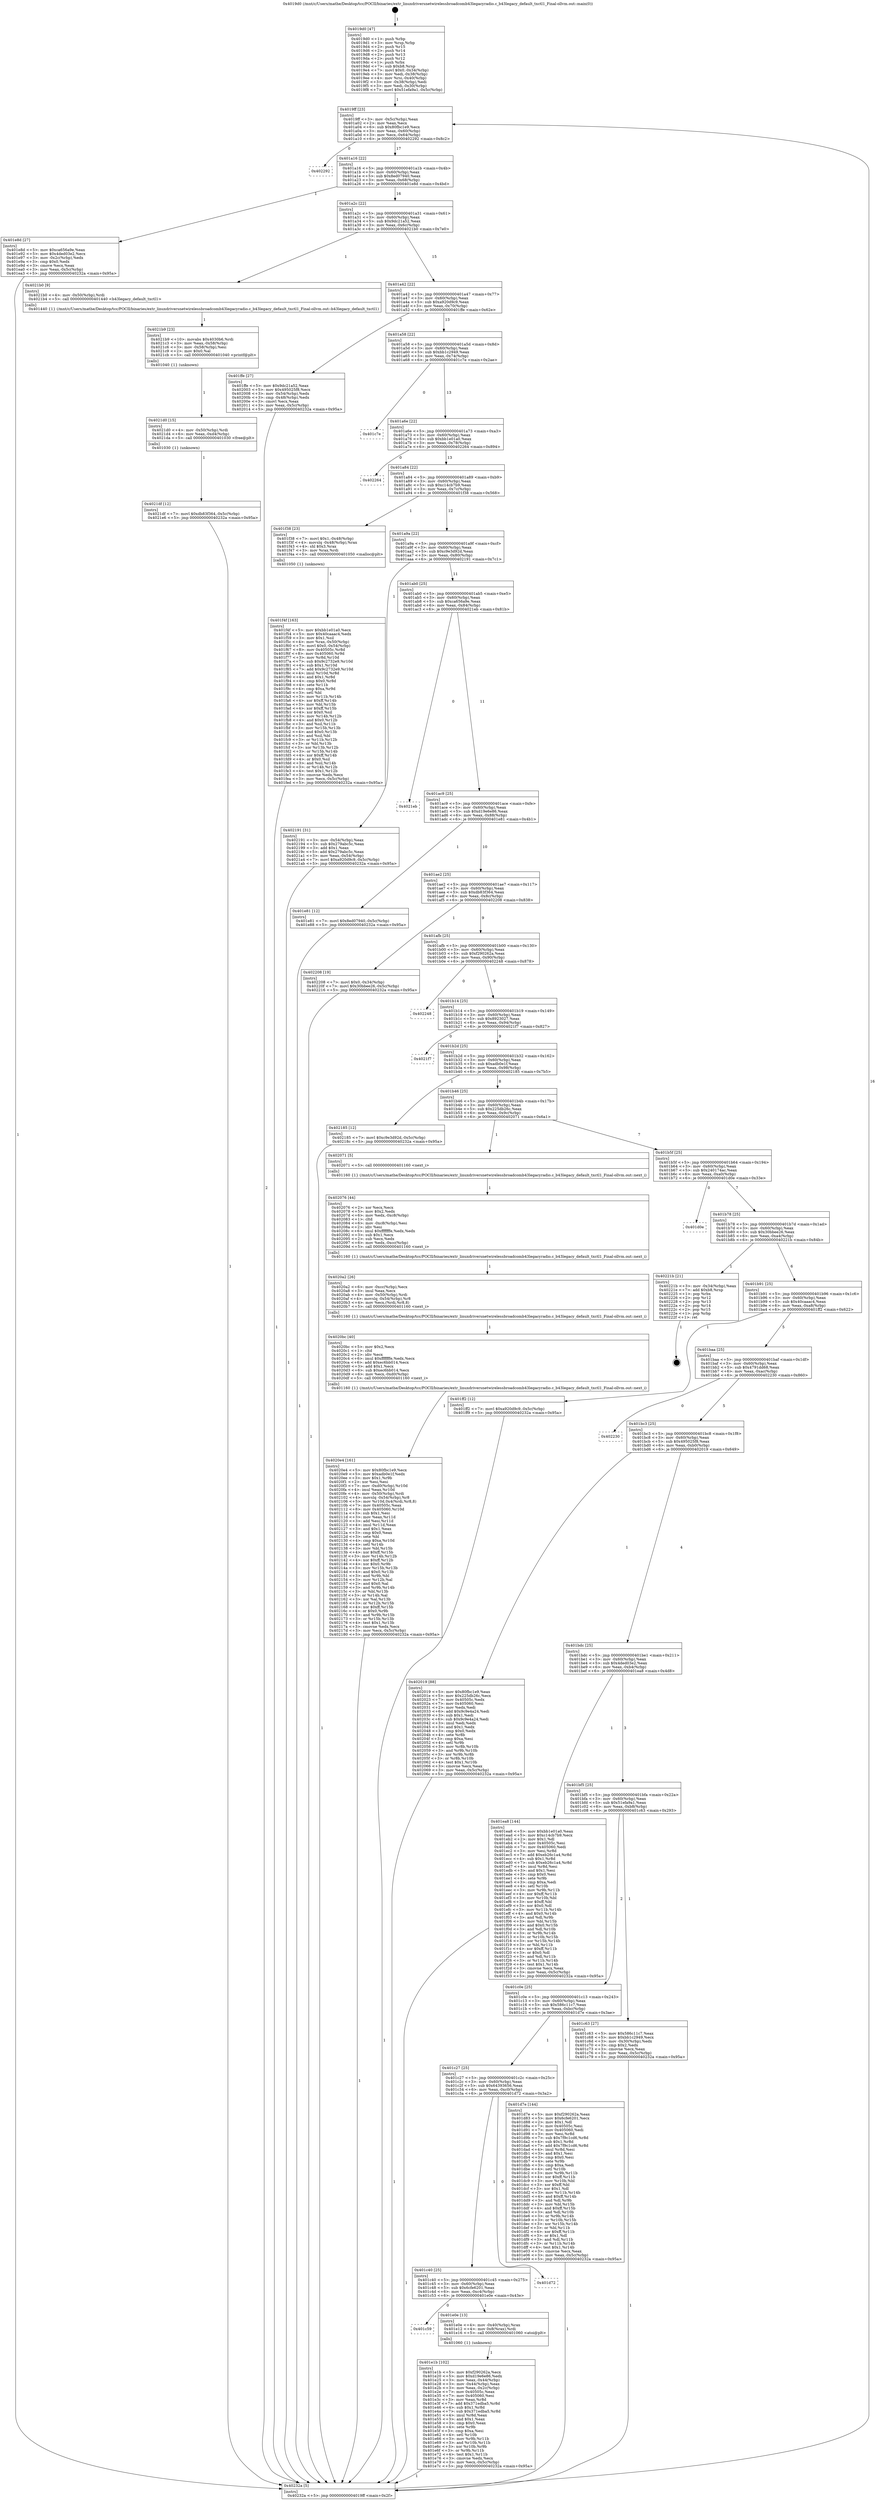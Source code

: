 digraph "0x4019d0" {
  label = "0x4019d0 (/mnt/c/Users/mathe/Desktop/tcc/POCII/binaries/extr_linuxdriversnetwirelessbroadcomb43legacyradio.c_b43legacy_default_txctl1_Final-ollvm.out::main(0))"
  labelloc = "t"
  node[shape=record]

  Entry [label="",width=0.3,height=0.3,shape=circle,fillcolor=black,style=filled]
  "0x4019ff" [label="{
     0x4019ff [23]\l
     | [instrs]\l
     &nbsp;&nbsp;0x4019ff \<+3\>: mov -0x5c(%rbp),%eax\l
     &nbsp;&nbsp;0x401a02 \<+2\>: mov %eax,%ecx\l
     &nbsp;&nbsp;0x401a04 \<+6\>: sub $0x80fbc1e9,%ecx\l
     &nbsp;&nbsp;0x401a0a \<+3\>: mov %eax,-0x60(%rbp)\l
     &nbsp;&nbsp;0x401a0d \<+3\>: mov %ecx,-0x64(%rbp)\l
     &nbsp;&nbsp;0x401a10 \<+6\>: je 0000000000402292 \<main+0x8c2\>\l
  }"]
  "0x402292" [label="{
     0x402292\l
  }", style=dashed]
  "0x401a16" [label="{
     0x401a16 [22]\l
     | [instrs]\l
     &nbsp;&nbsp;0x401a16 \<+5\>: jmp 0000000000401a1b \<main+0x4b\>\l
     &nbsp;&nbsp;0x401a1b \<+3\>: mov -0x60(%rbp),%eax\l
     &nbsp;&nbsp;0x401a1e \<+5\>: sub $0x8ed07940,%eax\l
     &nbsp;&nbsp;0x401a23 \<+3\>: mov %eax,-0x68(%rbp)\l
     &nbsp;&nbsp;0x401a26 \<+6\>: je 0000000000401e8d \<main+0x4bd\>\l
  }"]
  Exit [label="",width=0.3,height=0.3,shape=circle,fillcolor=black,style=filled,peripheries=2]
  "0x401e8d" [label="{
     0x401e8d [27]\l
     | [instrs]\l
     &nbsp;&nbsp;0x401e8d \<+5\>: mov $0xca656a9e,%eax\l
     &nbsp;&nbsp;0x401e92 \<+5\>: mov $0x4ded03e2,%ecx\l
     &nbsp;&nbsp;0x401e97 \<+3\>: mov -0x2c(%rbp),%edx\l
     &nbsp;&nbsp;0x401e9a \<+3\>: cmp $0x0,%edx\l
     &nbsp;&nbsp;0x401e9d \<+3\>: cmove %ecx,%eax\l
     &nbsp;&nbsp;0x401ea0 \<+3\>: mov %eax,-0x5c(%rbp)\l
     &nbsp;&nbsp;0x401ea3 \<+5\>: jmp 000000000040232a \<main+0x95a\>\l
  }"]
  "0x401a2c" [label="{
     0x401a2c [22]\l
     | [instrs]\l
     &nbsp;&nbsp;0x401a2c \<+5\>: jmp 0000000000401a31 \<main+0x61\>\l
     &nbsp;&nbsp;0x401a31 \<+3\>: mov -0x60(%rbp),%eax\l
     &nbsp;&nbsp;0x401a34 \<+5\>: sub $0x9dc21a52,%eax\l
     &nbsp;&nbsp;0x401a39 \<+3\>: mov %eax,-0x6c(%rbp)\l
     &nbsp;&nbsp;0x401a3c \<+6\>: je 00000000004021b0 \<main+0x7e0\>\l
  }"]
  "0x4021df" [label="{
     0x4021df [12]\l
     | [instrs]\l
     &nbsp;&nbsp;0x4021df \<+7\>: movl $0xdb83f364,-0x5c(%rbp)\l
     &nbsp;&nbsp;0x4021e6 \<+5\>: jmp 000000000040232a \<main+0x95a\>\l
  }"]
  "0x4021b0" [label="{
     0x4021b0 [9]\l
     | [instrs]\l
     &nbsp;&nbsp;0x4021b0 \<+4\>: mov -0x50(%rbp),%rdi\l
     &nbsp;&nbsp;0x4021b4 \<+5\>: call 0000000000401440 \<b43legacy_default_txctl1\>\l
     | [calls]\l
     &nbsp;&nbsp;0x401440 \{1\} (/mnt/c/Users/mathe/Desktop/tcc/POCII/binaries/extr_linuxdriversnetwirelessbroadcomb43legacyradio.c_b43legacy_default_txctl1_Final-ollvm.out::b43legacy_default_txctl1)\l
  }"]
  "0x401a42" [label="{
     0x401a42 [22]\l
     | [instrs]\l
     &nbsp;&nbsp;0x401a42 \<+5\>: jmp 0000000000401a47 \<main+0x77\>\l
     &nbsp;&nbsp;0x401a47 \<+3\>: mov -0x60(%rbp),%eax\l
     &nbsp;&nbsp;0x401a4a \<+5\>: sub $0xa920d9c9,%eax\l
     &nbsp;&nbsp;0x401a4f \<+3\>: mov %eax,-0x70(%rbp)\l
     &nbsp;&nbsp;0x401a52 \<+6\>: je 0000000000401ffe \<main+0x62e\>\l
  }"]
  "0x4021d0" [label="{
     0x4021d0 [15]\l
     | [instrs]\l
     &nbsp;&nbsp;0x4021d0 \<+4\>: mov -0x50(%rbp),%rdi\l
     &nbsp;&nbsp;0x4021d4 \<+6\>: mov %eax,-0xd4(%rbp)\l
     &nbsp;&nbsp;0x4021da \<+5\>: call 0000000000401030 \<free@plt\>\l
     | [calls]\l
     &nbsp;&nbsp;0x401030 \{1\} (unknown)\l
  }"]
  "0x401ffe" [label="{
     0x401ffe [27]\l
     | [instrs]\l
     &nbsp;&nbsp;0x401ffe \<+5\>: mov $0x9dc21a52,%eax\l
     &nbsp;&nbsp;0x402003 \<+5\>: mov $0x495025f8,%ecx\l
     &nbsp;&nbsp;0x402008 \<+3\>: mov -0x54(%rbp),%edx\l
     &nbsp;&nbsp;0x40200b \<+3\>: cmp -0x48(%rbp),%edx\l
     &nbsp;&nbsp;0x40200e \<+3\>: cmovl %ecx,%eax\l
     &nbsp;&nbsp;0x402011 \<+3\>: mov %eax,-0x5c(%rbp)\l
     &nbsp;&nbsp;0x402014 \<+5\>: jmp 000000000040232a \<main+0x95a\>\l
  }"]
  "0x401a58" [label="{
     0x401a58 [22]\l
     | [instrs]\l
     &nbsp;&nbsp;0x401a58 \<+5\>: jmp 0000000000401a5d \<main+0x8d\>\l
     &nbsp;&nbsp;0x401a5d \<+3\>: mov -0x60(%rbp),%eax\l
     &nbsp;&nbsp;0x401a60 \<+5\>: sub $0xbb1c2949,%eax\l
     &nbsp;&nbsp;0x401a65 \<+3\>: mov %eax,-0x74(%rbp)\l
     &nbsp;&nbsp;0x401a68 \<+6\>: je 0000000000401c7e \<main+0x2ae\>\l
  }"]
  "0x4021b9" [label="{
     0x4021b9 [23]\l
     | [instrs]\l
     &nbsp;&nbsp;0x4021b9 \<+10\>: movabs $0x4030b6,%rdi\l
     &nbsp;&nbsp;0x4021c3 \<+3\>: mov %eax,-0x58(%rbp)\l
     &nbsp;&nbsp;0x4021c6 \<+3\>: mov -0x58(%rbp),%esi\l
     &nbsp;&nbsp;0x4021c9 \<+2\>: mov $0x0,%al\l
     &nbsp;&nbsp;0x4021cb \<+5\>: call 0000000000401040 \<printf@plt\>\l
     | [calls]\l
     &nbsp;&nbsp;0x401040 \{1\} (unknown)\l
  }"]
  "0x401c7e" [label="{
     0x401c7e\l
  }", style=dashed]
  "0x401a6e" [label="{
     0x401a6e [22]\l
     | [instrs]\l
     &nbsp;&nbsp;0x401a6e \<+5\>: jmp 0000000000401a73 \<main+0xa3\>\l
     &nbsp;&nbsp;0x401a73 \<+3\>: mov -0x60(%rbp),%eax\l
     &nbsp;&nbsp;0x401a76 \<+5\>: sub $0xbb1e01a0,%eax\l
     &nbsp;&nbsp;0x401a7b \<+3\>: mov %eax,-0x78(%rbp)\l
     &nbsp;&nbsp;0x401a7e \<+6\>: je 0000000000402264 \<main+0x894\>\l
  }"]
  "0x4020e4" [label="{
     0x4020e4 [161]\l
     | [instrs]\l
     &nbsp;&nbsp;0x4020e4 \<+5\>: mov $0x80fbc1e9,%ecx\l
     &nbsp;&nbsp;0x4020e9 \<+5\>: mov $0xadb0e1f,%edx\l
     &nbsp;&nbsp;0x4020ee \<+3\>: mov $0x1,%r9b\l
     &nbsp;&nbsp;0x4020f1 \<+2\>: xor %esi,%esi\l
     &nbsp;&nbsp;0x4020f3 \<+7\>: mov -0xd0(%rbp),%r10d\l
     &nbsp;&nbsp;0x4020fa \<+4\>: imul %eax,%r10d\l
     &nbsp;&nbsp;0x4020fe \<+4\>: mov -0x50(%rbp),%rdi\l
     &nbsp;&nbsp;0x402102 \<+4\>: movslq -0x54(%rbp),%r8\l
     &nbsp;&nbsp;0x402106 \<+5\>: mov %r10d,0x4(%rdi,%r8,8)\l
     &nbsp;&nbsp;0x40210b \<+7\>: mov 0x40505c,%eax\l
     &nbsp;&nbsp;0x402112 \<+8\>: mov 0x405060,%r10d\l
     &nbsp;&nbsp;0x40211a \<+3\>: sub $0x1,%esi\l
     &nbsp;&nbsp;0x40211d \<+3\>: mov %eax,%r11d\l
     &nbsp;&nbsp;0x402120 \<+3\>: add %esi,%r11d\l
     &nbsp;&nbsp;0x402123 \<+4\>: imul %r11d,%eax\l
     &nbsp;&nbsp;0x402127 \<+3\>: and $0x1,%eax\l
     &nbsp;&nbsp;0x40212a \<+3\>: cmp $0x0,%eax\l
     &nbsp;&nbsp;0x40212d \<+3\>: sete %bl\l
     &nbsp;&nbsp;0x402130 \<+4\>: cmp $0xa,%r10d\l
     &nbsp;&nbsp;0x402134 \<+4\>: setl %r14b\l
     &nbsp;&nbsp;0x402138 \<+3\>: mov %bl,%r15b\l
     &nbsp;&nbsp;0x40213b \<+4\>: xor $0xff,%r15b\l
     &nbsp;&nbsp;0x40213f \<+3\>: mov %r14b,%r12b\l
     &nbsp;&nbsp;0x402142 \<+4\>: xor $0xff,%r12b\l
     &nbsp;&nbsp;0x402146 \<+4\>: xor $0x0,%r9b\l
     &nbsp;&nbsp;0x40214a \<+3\>: mov %r15b,%r13b\l
     &nbsp;&nbsp;0x40214d \<+4\>: and $0x0,%r13b\l
     &nbsp;&nbsp;0x402151 \<+3\>: and %r9b,%bl\l
     &nbsp;&nbsp;0x402154 \<+3\>: mov %r12b,%al\l
     &nbsp;&nbsp;0x402157 \<+2\>: and $0x0,%al\l
     &nbsp;&nbsp;0x402159 \<+3\>: and %r9b,%r14b\l
     &nbsp;&nbsp;0x40215c \<+3\>: or %bl,%r13b\l
     &nbsp;&nbsp;0x40215f \<+3\>: or %r14b,%al\l
     &nbsp;&nbsp;0x402162 \<+3\>: xor %al,%r13b\l
     &nbsp;&nbsp;0x402165 \<+3\>: or %r12b,%r15b\l
     &nbsp;&nbsp;0x402168 \<+4\>: xor $0xff,%r15b\l
     &nbsp;&nbsp;0x40216c \<+4\>: or $0x0,%r9b\l
     &nbsp;&nbsp;0x402170 \<+3\>: and %r9b,%r15b\l
     &nbsp;&nbsp;0x402173 \<+3\>: or %r15b,%r13b\l
     &nbsp;&nbsp;0x402176 \<+4\>: test $0x1,%r13b\l
     &nbsp;&nbsp;0x40217a \<+3\>: cmovne %edx,%ecx\l
     &nbsp;&nbsp;0x40217d \<+3\>: mov %ecx,-0x5c(%rbp)\l
     &nbsp;&nbsp;0x402180 \<+5\>: jmp 000000000040232a \<main+0x95a\>\l
  }"]
  "0x402264" [label="{
     0x402264\l
  }", style=dashed]
  "0x401a84" [label="{
     0x401a84 [22]\l
     | [instrs]\l
     &nbsp;&nbsp;0x401a84 \<+5\>: jmp 0000000000401a89 \<main+0xb9\>\l
     &nbsp;&nbsp;0x401a89 \<+3\>: mov -0x60(%rbp),%eax\l
     &nbsp;&nbsp;0x401a8c \<+5\>: sub $0xc14cb7b9,%eax\l
     &nbsp;&nbsp;0x401a91 \<+3\>: mov %eax,-0x7c(%rbp)\l
     &nbsp;&nbsp;0x401a94 \<+6\>: je 0000000000401f38 \<main+0x568\>\l
  }"]
  "0x4020bc" [label="{
     0x4020bc [40]\l
     | [instrs]\l
     &nbsp;&nbsp;0x4020bc \<+5\>: mov $0x2,%ecx\l
     &nbsp;&nbsp;0x4020c1 \<+1\>: cltd\l
     &nbsp;&nbsp;0x4020c2 \<+2\>: idiv %ecx\l
     &nbsp;&nbsp;0x4020c4 \<+6\>: imul $0xfffffffe,%edx,%ecx\l
     &nbsp;&nbsp;0x4020ca \<+6\>: add $0xec6bb014,%ecx\l
     &nbsp;&nbsp;0x4020d0 \<+3\>: add $0x1,%ecx\l
     &nbsp;&nbsp;0x4020d3 \<+6\>: sub $0xec6bb014,%ecx\l
     &nbsp;&nbsp;0x4020d9 \<+6\>: mov %ecx,-0xd0(%rbp)\l
     &nbsp;&nbsp;0x4020df \<+5\>: call 0000000000401160 \<next_i\>\l
     | [calls]\l
     &nbsp;&nbsp;0x401160 \{1\} (/mnt/c/Users/mathe/Desktop/tcc/POCII/binaries/extr_linuxdriversnetwirelessbroadcomb43legacyradio.c_b43legacy_default_txctl1_Final-ollvm.out::next_i)\l
  }"]
  "0x401f38" [label="{
     0x401f38 [23]\l
     | [instrs]\l
     &nbsp;&nbsp;0x401f38 \<+7\>: movl $0x1,-0x48(%rbp)\l
     &nbsp;&nbsp;0x401f3f \<+4\>: movslq -0x48(%rbp),%rax\l
     &nbsp;&nbsp;0x401f43 \<+4\>: shl $0x3,%rax\l
     &nbsp;&nbsp;0x401f47 \<+3\>: mov %rax,%rdi\l
     &nbsp;&nbsp;0x401f4a \<+5\>: call 0000000000401050 \<malloc@plt\>\l
     | [calls]\l
     &nbsp;&nbsp;0x401050 \{1\} (unknown)\l
  }"]
  "0x401a9a" [label="{
     0x401a9a [22]\l
     | [instrs]\l
     &nbsp;&nbsp;0x401a9a \<+5\>: jmp 0000000000401a9f \<main+0xcf\>\l
     &nbsp;&nbsp;0x401a9f \<+3\>: mov -0x60(%rbp),%eax\l
     &nbsp;&nbsp;0x401aa2 \<+5\>: sub $0xc9e3d92d,%eax\l
     &nbsp;&nbsp;0x401aa7 \<+3\>: mov %eax,-0x80(%rbp)\l
     &nbsp;&nbsp;0x401aaa \<+6\>: je 0000000000402191 \<main+0x7c1\>\l
  }"]
  "0x4020a2" [label="{
     0x4020a2 [26]\l
     | [instrs]\l
     &nbsp;&nbsp;0x4020a2 \<+6\>: mov -0xcc(%rbp),%ecx\l
     &nbsp;&nbsp;0x4020a8 \<+3\>: imul %eax,%ecx\l
     &nbsp;&nbsp;0x4020ab \<+4\>: mov -0x50(%rbp),%rdi\l
     &nbsp;&nbsp;0x4020af \<+4\>: movslq -0x54(%rbp),%r8\l
     &nbsp;&nbsp;0x4020b3 \<+4\>: mov %ecx,(%rdi,%r8,8)\l
     &nbsp;&nbsp;0x4020b7 \<+5\>: call 0000000000401160 \<next_i\>\l
     | [calls]\l
     &nbsp;&nbsp;0x401160 \{1\} (/mnt/c/Users/mathe/Desktop/tcc/POCII/binaries/extr_linuxdriversnetwirelessbroadcomb43legacyradio.c_b43legacy_default_txctl1_Final-ollvm.out::next_i)\l
  }"]
  "0x402191" [label="{
     0x402191 [31]\l
     | [instrs]\l
     &nbsp;&nbsp;0x402191 \<+3\>: mov -0x54(%rbp),%eax\l
     &nbsp;&nbsp;0x402194 \<+5\>: sub $0x279abc5c,%eax\l
     &nbsp;&nbsp;0x402199 \<+3\>: add $0x1,%eax\l
     &nbsp;&nbsp;0x40219c \<+5\>: add $0x279abc5c,%eax\l
     &nbsp;&nbsp;0x4021a1 \<+3\>: mov %eax,-0x54(%rbp)\l
     &nbsp;&nbsp;0x4021a4 \<+7\>: movl $0xa920d9c9,-0x5c(%rbp)\l
     &nbsp;&nbsp;0x4021ab \<+5\>: jmp 000000000040232a \<main+0x95a\>\l
  }"]
  "0x401ab0" [label="{
     0x401ab0 [25]\l
     | [instrs]\l
     &nbsp;&nbsp;0x401ab0 \<+5\>: jmp 0000000000401ab5 \<main+0xe5\>\l
     &nbsp;&nbsp;0x401ab5 \<+3\>: mov -0x60(%rbp),%eax\l
     &nbsp;&nbsp;0x401ab8 \<+5\>: sub $0xca656a9e,%eax\l
     &nbsp;&nbsp;0x401abd \<+6\>: mov %eax,-0x84(%rbp)\l
     &nbsp;&nbsp;0x401ac3 \<+6\>: je 00000000004021eb \<main+0x81b\>\l
  }"]
  "0x402076" [label="{
     0x402076 [44]\l
     | [instrs]\l
     &nbsp;&nbsp;0x402076 \<+2\>: xor %ecx,%ecx\l
     &nbsp;&nbsp;0x402078 \<+5\>: mov $0x2,%edx\l
     &nbsp;&nbsp;0x40207d \<+6\>: mov %edx,-0xc8(%rbp)\l
     &nbsp;&nbsp;0x402083 \<+1\>: cltd\l
     &nbsp;&nbsp;0x402084 \<+6\>: mov -0xc8(%rbp),%esi\l
     &nbsp;&nbsp;0x40208a \<+2\>: idiv %esi\l
     &nbsp;&nbsp;0x40208c \<+6\>: imul $0xfffffffe,%edx,%edx\l
     &nbsp;&nbsp;0x402092 \<+3\>: sub $0x1,%ecx\l
     &nbsp;&nbsp;0x402095 \<+2\>: sub %ecx,%edx\l
     &nbsp;&nbsp;0x402097 \<+6\>: mov %edx,-0xcc(%rbp)\l
     &nbsp;&nbsp;0x40209d \<+5\>: call 0000000000401160 \<next_i\>\l
     | [calls]\l
     &nbsp;&nbsp;0x401160 \{1\} (/mnt/c/Users/mathe/Desktop/tcc/POCII/binaries/extr_linuxdriversnetwirelessbroadcomb43legacyradio.c_b43legacy_default_txctl1_Final-ollvm.out::next_i)\l
  }"]
  "0x4021eb" [label="{
     0x4021eb\l
  }", style=dashed]
  "0x401ac9" [label="{
     0x401ac9 [25]\l
     | [instrs]\l
     &nbsp;&nbsp;0x401ac9 \<+5\>: jmp 0000000000401ace \<main+0xfe\>\l
     &nbsp;&nbsp;0x401ace \<+3\>: mov -0x60(%rbp),%eax\l
     &nbsp;&nbsp;0x401ad1 \<+5\>: sub $0xd19e6e86,%eax\l
     &nbsp;&nbsp;0x401ad6 \<+6\>: mov %eax,-0x88(%rbp)\l
     &nbsp;&nbsp;0x401adc \<+6\>: je 0000000000401e81 \<main+0x4b1\>\l
  }"]
  "0x401f4f" [label="{
     0x401f4f [163]\l
     | [instrs]\l
     &nbsp;&nbsp;0x401f4f \<+5\>: mov $0xbb1e01a0,%ecx\l
     &nbsp;&nbsp;0x401f54 \<+5\>: mov $0x40caaac4,%edx\l
     &nbsp;&nbsp;0x401f59 \<+3\>: mov $0x1,%sil\l
     &nbsp;&nbsp;0x401f5c \<+4\>: mov %rax,-0x50(%rbp)\l
     &nbsp;&nbsp;0x401f60 \<+7\>: movl $0x0,-0x54(%rbp)\l
     &nbsp;&nbsp;0x401f67 \<+8\>: mov 0x40505c,%r8d\l
     &nbsp;&nbsp;0x401f6f \<+8\>: mov 0x405060,%r9d\l
     &nbsp;&nbsp;0x401f77 \<+3\>: mov %r8d,%r10d\l
     &nbsp;&nbsp;0x401f7a \<+7\>: sub $0x9c2732e9,%r10d\l
     &nbsp;&nbsp;0x401f81 \<+4\>: sub $0x1,%r10d\l
     &nbsp;&nbsp;0x401f85 \<+7\>: add $0x9c2732e9,%r10d\l
     &nbsp;&nbsp;0x401f8c \<+4\>: imul %r10d,%r8d\l
     &nbsp;&nbsp;0x401f90 \<+4\>: and $0x1,%r8d\l
     &nbsp;&nbsp;0x401f94 \<+4\>: cmp $0x0,%r8d\l
     &nbsp;&nbsp;0x401f98 \<+4\>: sete %r11b\l
     &nbsp;&nbsp;0x401f9c \<+4\>: cmp $0xa,%r9d\l
     &nbsp;&nbsp;0x401fa0 \<+3\>: setl %bl\l
     &nbsp;&nbsp;0x401fa3 \<+3\>: mov %r11b,%r14b\l
     &nbsp;&nbsp;0x401fa6 \<+4\>: xor $0xff,%r14b\l
     &nbsp;&nbsp;0x401faa \<+3\>: mov %bl,%r15b\l
     &nbsp;&nbsp;0x401fad \<+4\>: xor $0xff,%r15b\l
     &nbsp;&nbsp;0x401fb1 \<+4\>: xor $0x0,%sil\l
     &nbsp;&nbsp;0x401fb5 \<+3\>: mov %r14b,%r12b\l
     &nbsp;&nbsp;0x401fb8 \<+4\>: and $0x0,%r12b\l
     &nbsp;&nbsp;0x401fbc \<+3\>: and %sil,%r11b\l
     &nbsp;&nbsp;0x401fbf \<+3\>: mov %r15b,%r13b\l
     &nbsp;&nbsp;0x401fc2 \<+4\>: and $0x0,%r13b\l
     &nbsp;&nbsp;0x401fc6 \<+3\>: and %sil,%bl\l
     &nbsp;&nbsp;0x401fc9 \<+3\>: or %r11b,%r12b\l
     &nbsp;&nbsp;0x401fcc \<+3\>: or %bl,%r13b\l
     &nbsp;&nbsp;0x401fcf \<+3\>: xor %r13b,%r12b\l
     &nbsp;&nbsp;0x401fd2 \<+3\>: or %r15b,%r14b\l
     &nbsp;&nbsp;0x401fd5 \<+4\>: xor $0xff,%r14b\l
     &nbsp;&nbsp;0x401fd9 \<+4\>: or $0x0,%sil\l
     &nbsp;&nbsp;0x401fdd \<+3\>: and %sil,%r14b\l
     &nbsp;&nbsp;0x401fe0 \<+3\>: or %r14b,%r12b\l
     &nbsp;&nbsp;0x401fe3 \<+4\>: test $0x1,%r12b\l
     &nbsp;&nbsp;0x401fe7 \<+3\>: cmovne %edx,%ecx\l
     &nbsp;&nbsp;0x401fea \<+3\>: mov %ecx,-0x5c(%rbp)\l
     &nbsp;&nbsp;0x401fed \<+5\>: jmp 000000000040232a \<main+0x95a\>\l
  }"]
  "0x401e81" [label="{
     0x401e81 [12]\l
     | [instrs]\l
     &nbsp;&nbsp;0x401e81 \<+7\>: movl $0x8ed07940,-0x5c(%rbp)\l
     &nbsp;&nbsp;0x401e88 \<+5\>: jmp 000000000040232a \<main+0x95a\>\l
  }"]
  "0x401ae2" [label="{
     0x401ae2 [25]\l
     | [instrs]\l
     &nbsp;&nbsp;0x401ae2 \<+5\>: jmp 0000000000401ae7 \<main+0x117\>\l
     &nbsp;&nbsp;0x401ae7 \<+3\>: mov -0x60(%rbp),%eax\l
     &nbsp;&nbsp;0x401aea \<+5\>: sub $0xdb83f364,%eax\l
     &nbsp;&nbsp;0x401aef \<+6\>: mov %eax,-0x8c(%rbp)\l
     &nbsp;&nbsp;0x401af5 \<+6\>: je 0000000000402208 \<main+0x838\>\l
  }"]
  "0x401e1b" [label="{
     0x401e1b [102]\l
     | [instrs]\l
     &nbsp;&nbsp;0x401e1b \<+5\>: mov $0xf290262a,%ecx\l
     &nbsp;&nbsp;0x401e20 \<+5\>: mov $0xd19e6e86,%edx\l
     &nbsp;&nbsp;0x401e25 \<+3\>: mov %eax,-0x44(%rbp)\l
     &nbsp;&nbsp;0x401e28 \<+3\>: mov -0x44(%rbp),%eax\l
     &nbsp;&nbsp;0x401e2b \<+3\>: mov %eax,-0x2c(%rbp)\l
     &nbsp;&nbsp;0x401e2e \<+7\>: mov 0x40505c,%eax\l
     &nbsp;&nbsp;0x401e35 \<+7\>: mov 0x405060,%esi\l
     &nbsp;&nbsp;0x401e3c \<+3\>: mov %eax,%r8d\l
     &nbsp;&nbsp;0x401e3f \<+7\>: add $0x371edba5,%r8d\l
     &nbsp;&nbsp;0x401e46 \<+4\>: sub $0x1,%r8d\l
     &nbsp;&nbsp;0x401e4a \<+7\>: sub $0x371edba5,%r8d\l
     &nbsp;&nbsp;0x401e51 \<+4\>: imul %r8d,%eax\l
     &nbsp;&nbsp;0x401e55 \<+3\>: and $0x1,%eax\l
     &nbsp;&nbsp;0x401e58 \<+3\>: cmp $0x0,%eax\l
     &nbsp;&nbsp;0x401e5b \<+4\>: sete %r9b\l
     &nbsp;&nbsp;0x401e5f \<+3\>: cmp $0xa,%esi\l
     &nbsp;&nbsp;0x401e62 \<+4\>: setl %r10b\l
     &nbsp;&nbsp;0x401e66 \<+3\>: mov %r9b,%r11b\l
     &nbsp;&nbsp;0x401e69 \<+3\>: and %r10b,%r11b\l
     &nbsp;&nbsp;0x401e6c \<+3\>: xor %r10b,%r9b\l
     &nbsp;&nbsp;0x401e6f \<+3\>: or %r9b,%r11b\l
     &nbsp;&nbsp;0x401e72 \<+4\>: test $0x1,%r11b\l
     &nbsp;&nbsp;0x401e76 \<+3\>: cmovne %edx,%ecx\l
     &nbsp;&nbsp;0x401e79 \<+3\>: mov %ecx,-0x5c(%rbp)\l
     &nbsp;&nbsp;0x401e7c \<+5\>: jmp 000000000040232a \<main+0x95a\>\l
  }"]
  "0x402208" [label="{
     0x402208 [19]\l
     | [instrs]\l
     &nbsp;&nbsp;0x402208 \<+7\>: movl $0x0,-0x34(%rbp)\l
     &nbsp;&nbsp;0x40220f \<+7\>: movl $0x30bbee26,-0x5c(%rbp)\l
     &nbsp;&nbsp;0x402216 \<+5\>: jmp 000000000040232a \<main+0x95a\>\l
  }"]
  "0x401afb" [label="{
     0x401afb [25]\l
     | [instrs]\l
     &nbsp;&nbsp;0x401afb \<+5\>: jmp 0000000000401b00 \<main+0x130\>\l
     &nbsp;&nbsp;0x401b00 \<+3\>: mov -0x60(%rbp),%eax\l
     &nbsp;&nbsp;0x401b03 \<+5\>: sub $0xf290262a,%eax\l
     &nbsp;&nbsp;0x401b08 \<+6\>: mov %eax,-0x90(%rbp)\l
     &nbsp;&nbsp;0x401b0e \<+6\>: je 0000000000402248 \<main+0x878\>\l
  }"]
  "0x401c59" [label="{
     0x401c59\l
  }", style=dashed]
  "0x402248" [label="{
     0x402248\l
  }", style=dashed]
  "0x401b14" [label="{
     0x401b14 [25]\l
     | [instrs]\l
     &nbsp;&nbsp;0x401b14 \<+5\>: jmp 0000000000401b19 \<main+0x149\>\l
     &nbsp;&nbsp;0x401b19 \<+3\>: mov -0x60(%rbp),%eax\l
     &nbsp;&nbsp;0x401b1c \<+5\>: sub $0x8923027,%eax\l
     &nbsp;&nbsp;0x401b21 \<+6\>: mov %eax,-0x94(%rbp)\l
     &nbsp;&nbsp;0x401b27 \<+6\>: je 00000000004021f7 \<main+0x827\>\l
  }"]
  "0x401e0e" [label="{
     0x401e0e [13]\l
     | [instrs]\l
     &nbsp;&nbsp;0x401e0e \<+4\>: mov -0x40(%rbp),%rax\l
     &nbsp;&nbsp;0x401e12 \<+4\>: mov 0x8(%rax),%rdi\l
     &nbsp;&nbsp;0x401e16 \<+5\>: call 0000000000401060 \<atoi@plt\>\l
     | [calls]\l
     &nbsp;&nbsp;0x401060 \{1\} (unknown)\l
  }"]
  "0x4021f7" [label="{
     0x4021f7\l
  }", style=dashed]
  "0x401b2d" [label="{
     0x401b2d [25]\l
     | [instrs]\l
     &nbsp;&nbsp;0x401b2d \<+5\>: jmp 0000000000401b32 \<main+0x162\>\l
     &nbsp;&nbsp;0x401b32 \<+3\>: mov -0x60(%rbp),%eax\l
     &nbsp;&nbsp;0x401b35 \<+5\>: sub $0xadb0e1f,%eax\l
     &nbsp;&nbsp;0x401b3a \<+6\>: mov %eax,-0x98(%rbp)\l
     &nbsp;&nbsp;0x401b40 \<+6\>: je 0000000000402185 \<main+0x7b5\>\l
  }"]
  "0x401c40" [label="{
     0x401c40 [25]\l
     | [instrs]\l
     &nbsp;&nbsp;0x401c40 \<+5\>: jmp 0000000000401c45 \<main+0x275\>\l
     &nbsp;&nbsp;0x401c45 \<+3\>: mov -0x60(%rbp),%eax\l
     &nbsp;&nbsp;0x401c48 \<+5\>: sub $0x6cfe6201,%eax\l
     &nbsp;&nbsp;0x401c4d \<+6\>: mov %eax,-0xc4(%rbp)\l
     &nbsp;&nbsp;0x401c53 \<+6\>: je 0000000000401e0e \<main+0x43e\>\l
  }"]
  "0x402185" [label="{
     0x402185 [12]\l
     | [instrs]\l
     &nbsp;&nbsp;0x402185 \<+7\>: movl $0xc9e3d92d,-0x5c(%rbp)\l
     &nbsp;&nbsp;0x40218c \<+5\>: jmp 000000000040232a \<main+0x95a\>\l
  }"]
  "0x401b46" [label="{
     0x401b46 [25]\l
     | [instrs]\l
     &nbsp;&nbsp;0x401b46 \<+5\>: jmp 0000000000401b4b \<main+0x17b\>\l
     &nbsp;&nbsp;0x401b4b \<+3\>: mov -0x60(%rbp),%eax\l
     &nbsp;&nbsp;0x401b4e \<+5\>: sub $0x225db26c,%eax\l
     &nbsp;&nbsp;0x401b53 \<+6\>: mov %eax,-0x9c(%rbp)\l
     &nbsp;&nbsp;0x401b59 \<+6\>: je 0000000000402071 \<main+0x6a1\>\l
  }"]
  "0x401d72" [label="{
     0x401d72\l
  }", style=dashed]
  "0x402071" [label="{
     0x402071 [5]\l
     | [instrs]\l
     &nbsp;&nbsp;0x402071 \<+5\>: call 0000000000401160 \<next_i\>\l
     | [calls]\l
     &nbsp;&nbsp;0x401160 \{1\} (/mnt/c/Users/mathe/Desktop/tcc/POCII/binaries/extr_linuxdriversnetwirelessbroadcomb43legacyradio.c_b43legacy_default_txctl1_Final-ollvm.out::next_i)\l
  }"]
  "0x401b5f" [label="{
     0x401b5f [25]\l
     | [instrs]\l
     &nbsp;&nbsp;0x401b5f \<+5\>: jmp 0000000000401b64 \<main+0x194\>\l
     &nbsp;&nbsp;0x401b64 \<+3\>: mov -0x60(%rbp),%eax\l
     &nbsp;&nbsp;0x401b67 \<+5\>: sub $0x240174ac,%eax\l
     &nbsp;&nbsp;0x401b6c \<+6\>: mov %eax,-0xa0(%rbp)\l
     &nbsp;&nbsp;0x401b72 \<+6\>: je 0000000000401d0e \<main+0x33e\>\l
  }"]
  "0x401c27" [label="{
     0x401c27 [25]\l
     | [instrs]\l
     &nbsp;&nbsp;0x401c27 \<+5\>: jmp 0000000000401c2c \<main+0x25c\>\l
     &nbsp;&nbsp;0x401c2c \<+3\>: mov -0x60(%rbp),%eax\l
     &nbsp;&nbsp;0x401c2f \<+5\>: sub $0x64393656,%eax\l
     &nbsp;&nbsp;0x401c34 \<+6\>: mov %eax,-0xc0(%rbp)\l
     &nbsp;&nbsp;0x401c3a \<+6\>: je 0000000000401d72 \<main+0x3a2\>\l
  }"]
  "0x401d0e" [label="{
     0x401d0e\l
  }", style=dashed]
  "0x401b78" [label="{
     0x401b78 [25]\l
     | [instrs]\l
     &nbsp;&nbsp;0x401b78 \<+5\>: jmp 0000000000401b7d \<main+0x1ad\>\l
     &nbsp;&nbsp;0x401b7d \<+3\>: mov -0x60(%rbp),%eax\l
     &nbsp;&nbsp;0x401b80 \<+5\>: sub $0x30bbee26,%eax\l
     &nbsp;&nbsp;0x401b85 \<+6\>: mov %eax,-0xa4(%rbp)\l
     &nbsp;&nbsp;0x401b8b \<+6\>: je 000000000040221b \<main+0x84b\>\l
  }"]
  "0x401d7e" [label="{
     0x401d7e [144]\l
     | [instrs]\l
     &nbsp;&nbsp;0x401d7e \<+5\>: mov $0xf290262a,%eax\l
     &nbsp;&nbsp;0x401d83 \<+5\>: mov $0x6cfe6201,%ecx\l
     &nbsp;&nbsp;0x401d88 \<+2\>: mov $0x1,%dl\l
     &nbsp;&nbsp;0x401d8a \<+7\>: mov 0x40505c,%esi\l
     &nbsp;&nbsp;0x401d91 \<+7\>: mov 0x405060,%edi\l
     &nbsp;&nbsp;0x401d98 \<+3\>: mov %esi,%r8d\l
     &nbsp;&nbsp;0x401d9b \<+7\>: sub $0x7f9c1cd6,%r8d\l
     &nbsp;&nbsp;0x401da2 \<+4\>: sub $0x1,%r8d\l
     &nbsp;&nbsp;0x401da6 \<+7\>: add $0x7f9c1cd6,%r8d\l
     &nbsp;&nbsp;0x401dad \<+4\>: imul %r8d,%esi\l
     &nbsp;&nbsp;0x401db1 \<+3\>: and $0x1,%esi\l
     &nbsp;&nbsp;0x401db4 \<+3\>: cmp $0x0,%esi\l
     &nbsp;&nbsp;0x401db7 \<+4\>: sete %r9b\l
     &nbsp;&nbsp;0x401dbb \<+3\>: cmp $0xa,%edi\l
     &nbsp;&nbsp;0x401dbe \<+4\>: setl %r10b\l
     &nbsp;&nbsp;0x401dc2 \<+3\>: mov %r9b,%r11b\l
     &nbsp;&nbsp;0x401dc5 \<+4\>: xor $0xff,%r11b\l
     &nbsp;&nbsp;0x401dc9 \<+3\>: mov %r10b,%bl\l
     &nbsp;&nbsp;0x401dcc \<+3\>: xor $0xff,%bl\l
     &nbsp;&nbsp;0x401dcf \<+3\>: xor $0x1,%dl\l
     &nbsp;&nbsp;0x401dd2 \<+3\>: mov %r11b,%r14b\l
     &nbsp;&nbsp;0x401dd5 \<+4\>: and $0xff,%r14b\l
     &nbsp;&nbsp;0x401dd9 \<+3\>: and %dl,%r9b\l
     &nbsp;&nbsp;0x401ddc \<+3\>: mov %bl,%r15b\l
     &nbsp;&nbsp;0x401ddf \<+4\>: and $0xff,%r15b\l
     &nbsp;&nbsp;0x401de3 \<+3\>: and %dl,%r10b\l
     &nbsp;&nbsp;0x401de6 \<+3\>: or %r9b,%r14b\l
     &nbsp;&nbsp;0x401de9 \<+3\>: or %r10b,%r15b\l
     &nbsp;&nbsp;0x401dec \<+3\>: xor %r15b,%r14b\l
     &nbsp;&nbsp;0x401def \<+3\>: or %bl,%r11b\l
     &nbsp;&nbsp;0x401df2 \<+4\>: xor $0xff,%r11b\l
     &nbsp;&nbsp;0x401df6 \<+3\>: or $0x1,%dl\l
     &nbsp;&nbsp;0x401df9 \<+3\>: and %dl,%r11b\l
     &nbsp;&nbsp;0x401dfc \<+3\>: or %r11b,%r14b\l
     &nbsp;&nbsp;0x401dff \<+4\>: test $0x1,%r14b\l
     &nbsp;&nbsp;0x401e03 \<+3\>: cmovne %ecx,%eax\l
     &nbsp;&nbsp;0x401e06 \<+3\>: mov %eax,-0x5c(%rbp)\l
     &nbsp;&nbsp;0x401e09 \<+5\>: jmp 000000000040232a \<main+0x95a\>\l
  }"]
  "0x40221b" [label="{
     0x40221b [21]\l
     | [instrs]\l
     &nbsp;&nbsp;0x40221b \<+3\>: mov -0x34(%rbp),%eax\l
     &nbsp;&nbsp;0x40221e \<+7\>: add $0xb8,%rsp\l
     &nbsp;&nbsp;0x402225 \<+1\>: pop %rbx\l
     &nbsp;&nbsp;0x402226 \<+2\>: pop %r12\l
     &nbsp;&nbsp;0x402228 \<+2\>: pop %r13\l
     &nbsp;&nbsp;0x40222a \<+2\>: pop %r14\l
     &nbsp;&nbsp;0x40222c \<+2\>: pop %r15\l
     &nbsp;&nbsp;0x40222e \<+1\>: pop %rbp\l
     &nbsp;&nbsp;0x40222f \<+1\>: ret\l
  }"]
  "0x401b91" [label="{
     0x401b91 [25]\l
     | [instrs]\l
     &nbsp;&nbsp;0x401b91 \<+5\>: jmp 0000000000401b96 \<main+0x1c6\>\l
     &nbsp;&nbsp;0x401b96 \<+3\>: mov -0x60(%rbp),%eax\l
     &nbsp;&nbsp;0x401b99 \<+5\>: sub $0x40caaac4,%eax\l
     &nbsp;&nbsp;0x401b9e \<+6\>: mov %eax,-0xa8(%rbp)\l
     &nbsp;&nbsp;0x401ba4 \<+6\>: je 0000000000401ff2 \<main+0x622\>\l
  }"]
  "0x4019d0" [label="{
     0x4019d0 [47]\l
     | [instrs]\l
     &nbsp;&nbsp;0x4019d0 \<+1\>: push %rbp\l
     &nbsp;&nbsp;0x4019d1 \<+3\>: mov %rsp,%rbp\l
     &nbsp;&nbsp;0x4019d4 \<+2\>: push %r15\l
     &nbsp;&nbsp;0x4019d6 \<+2\>: push %r14\l
     &nbsp;&nbsp;0x4019d8 \<+2\>: push %r13\l
     &nbsp;&nbsp;0x4019da \<+2\>: push %r12\l
     &nbsp;&nbsp;0x4019dc \<+1\>: push %rbx\l
     &nbsp;&nbsp;0x4019dd \<+7\>: sub $0xb8,%rsp\l
     &nbsp;&nbsp;0x4019e4 \<+7\>: movl $0x0,-0x34(%rbp)\l
     &nbsp;&nbsp;0x4019eb \<+3\>: mov %edi,-0x38(%rbp)\l
     &nbsp;&nbsp;0x4019ee \<+4\>: mov %rsi,-0x40(%rbp)\l
     &nbsp;&nbsp;0x4019f2 \<+3\>: mov -0x38(%rbp),%edi\l
     &nbsp;&nbsp;0x4019f5 \<+3\>: mov %edi,-0x30(%rbp)\l
     &nbsp;&nbsp;0x4019f8 \<+7\>: movl $0x51efa9a1,-0x5c(%rbp)\l
  }"]
  "0x401ff2" [label="{
     0x401ff2 [12]\l
     | [instrs]\l
     &nbsp;&nbsp;0x401ff2 \<+7\>: movl $0xa920d9c9,-0x5c(%rbp)\l
     &nbsp;&nbsp;0x401ff9 \<+5\>: jmp 000000000040232a \<main+0x95a\>\l
  }"]
  "0x401baa" [label="{
     0x401baa [25]\l
     | [instrs]\l
     &nbsp;&nbsp;0x401baa \<+5\>: jmp 0000000000401baf \<main+0x1df\>\l
     &nbsp;&nbsp;0x401baf \<+3\>: mov -0x60(%rbp),%eax\l
     &nbsp;&nbsp;0x401bb2 \<+5\>: sub $0x4791dd68,%eax\l
     &nbsp;&nbsp;0x401bb7 \<+6\>: mov %eax,-0xac(%rbp)\l
     &nbsp;&nbsp;0x401bbd \<+6\>: je 0000000000402230 \<main+0x860\>\l
  }"]
  "0x40232a" [label="{
     0x40232a [5]\l
     | [instrs]\l
     &nbsp;&nbsp;0x40232a \<+5\>: jmp 00000000004019ff \<main+0x2f\>\l
  }"]
  "0x402230" [label="{
     0x402230\l
  }", style=dashed]
  "0x401bc3" [label="{
     0x401bc3 [25]\l
     | [instrs]\l
     &nbsp;&nbsp;0x401bc3 \<+5\>: jmp 0000000000401bc8 \<main+0x1f8\>\l
     &nbsp;&nbsp;0x401bc8 \<+3\>: mov -0x60(%rbp),%eax\l
     &nbsp;&nbsp;0x401bcb \<+5\>: sub $0x495025f8,%eax\l
     &nbsp;&nbsp;0x401bd0 \<+6\>: mov %eax,-0xb0(%rbp)\l
     &nbsp;&nbsp;0x401bd6 \<+6\>: je 0000000000402019 \<main+0x649\>\l
  }"]
  "0x401c0e" [label="{
     0x401c0e [25]\l
     | [instrs]\l
     &nbsp;&nbsp;0x401c0e \<+5\>: jmp 0000000000401c13 \<main+0x243\>\l
     &nbsp;&nbsp;0x401c13 \<+3\>: mov -0x60(%rbp),%eax\l
     &nbsp;&nbsp;0x401c16 \<+5\>: sub $0x586c11c7,%eax\l
     &nbsp;&nbsp;0x401c1b \<+6\>: mov %eax,-0xbc(%rbp)\l
     &nbsp;&nbsp;0x401c21 \<+6\>: je 0000000000401d7e \<main+0x3ae\>\l
  }"]
  "0x402019" [label="{
     0x402019 [88]\l
     | [instrs]\l
     &nbsp;&nbsp;0x402019 \<+5\>: mov $0x80fbc1e9,%eax\l
     &nbsp;&nbsp;0x40201e \<+5\>: mov $0x225db26c,%ecx\l
     &nbsp;&nbsp;0x402023 \<+7\>: mov 0x40505c,%edx\l
     &nbsp;&nbsp;0x40202a \<+7\>: mov 0x405060,%esi\l
     &nbsp;&nbsp;0x402031 \<+2\>: mov %edx,%edi\l
     &nbsp;&nbsp;0x402033 \<+6\>: add $0x9c9e4a24,%edi\l
     &nbsp;&nbsp;0x402039 \<+3\>: sub $0x1,%edi\l
     &nbsp;&nbsp;0x40203c \<+6\>: sub $0x9c9e4a24,%edi\l
     &nbsp;&nbsp;0x402042 \<+3\>: imul %edi,%edx\l
     &nbsp;&nbsp;0x402045 \<+3\>: and $0x1,%edx\l
     &nbsp;&nbsp;0x402048 \<+3\>: cmp $0x0,%edx\l
     &nbsp;&nbsp;0x40204b \<+4\>: sete %r8b\l
     &nbsp;&nbsp;0x40204f \<+3\>: cmp $0xa,%esi\l
     &nbsp;&nbsp;0x402052 \<+4\>: setl %r9b\l
     &nbsp;&nbsp;0x402056 \<+3\>: mov %r8b,%r10b\l
     &nbsp;&nbsp;0x402059 \<+3\>: and %r9b,%r10b\l
     &nbsp;&nbsp;0x40205c \<+3\>: xor %r9b,%r8b\l
     &nbsp;&nbsp;0x40205f \<+3\>: or %r8b,%r10b\l
     &nbsp;&nbsp;0x402062 \<+4\>: test $0x1,%r10b\l
     &nbsp;&nbsp;0x402066 \<+3\>: cmovne %ecx,%eax\l
     &nbsp;&nbsp;0x402069 \<+3\>: mov %eax,-0x5c(%rbp)\l
     &nbsp;&nbsp;0x40206c \<+5\>: jmp 000000000040232a \<main+0x95a\>\l
  }"]
  "0x401bdc" [label="{
     0x401bdc [25]\l
     | [instrs]\l
     &nbsp;&nbsp;0x401bdc \<+5\>: jmp 0000000000401be1 \<main+0x211\>\l
     &nbsp;&nbsp;0x401be1 \<+3\>: mov -0x60(%rbp),%eax\l
     &nbsp;&nbsp;0x401be4 \<+5\>: sub $0x4ded03e2,%eax\l
     &nbsp;&nbsp;0x401be9 \<+6\>: mov %eax,-0xb4(%rbp)\l
     &nbsp;&nbsp;0x401bef \<+6\>: je 0000000000401ea8 \<main+0x4d8\>\l
  }"]
  "0x401c63" [label="{
     0x401c63 [27]\l
     | [instrs]\l
     &nbsp;&nbsp;0x401c63 \<+5\>: mov $0x586c11c7,%eax\l
     &nbsp;&nbsp;0x401c68 \<+5\>: mov $0xbb1c2949,%ecx\l
     &nbsp;&nbsp;0x401c6d \<+3\>: mov -0x30(%rbp),%edx\l
     &nbsp;&nbsp;0x401c70 \<+3\>: cmp $0x2,%edx\l
     &nbsp;&nbsp;0x401c73 \<+3\>: cmovne %ecx,%eax\l
     &nbsp;&nbsp;0x401c76 \<+3\>: mov %eax,-0x5c(%rbp)\l
     &nbsp;&nbsp;0x401c79 \<+5\>: jmp 000000000040232a \<main+0x95a\>\l
  }"]
  "0x401ea8" [label="{
     0x401ea8 [144]\l
     | [instrs]\l
     &nbsp;&nbsp;0x401ea8 \<+5\>: mov $0xbb1e01a0,%eax\l
     &nbsp;&nbsp;0x401ead \<+5\>: mov $0xc14cb7b9,%ecx\l
     &nbsp;&nbsp;0x401eb2 \<+2\>: mov $0x1,%dl\l
     &nbsp;&nbsp;0x401eb4 \<+7\>: mov 0x40505c,%esi\l
     &nbsp;&nbsp;0x401ebb \<+7\>: mov 0x405060,%edi\l
     &nbsp;&nbsp;0x401ec2 \<+3\>: mov %esi,%r8d\l
     &nbsp;&nbsp;0x401ec5 \<+7\>: add $0xeb26c1a4,%r8d\l
     &nbsp;&nbsp;0x401ecc \<+4\>: sub $0x1,%r8d\l
     &nbsp;&nbsp;0x401ed0 \<+7\>: sub $0xeb26c1a4,%r8d\l
     &nbsp;&nbsp;0x401ed7 \<+4\>: imul %r8d,%esi\l
     &nbsp;&nbsp;0x401edb \<+3\>: and $0x1,%esi\l
     &nbsp;&nbsp;0x401ede \<+3\>: cmp $0x0,%esi\l
     &nbsp;&nbsp;0x401ee1 \<+4\>: sete %r9b\l
     &nbsp;&nbsp;0x401ee5 \<+3\>: cmp $0xa,%edi\l
     &nbsp;&nbsp;0x401ee8 \<+4\>: setl %r10b\l
     &nbsp;&nbsp;0x401eec \<+3\>: mov %r9b,%r11b\l
     &nbsp;&nbsp;0x401eef \<+4\>: xor $0xff,%r11b\l
     &nbsp;&nbsp;0x401ef3 \<+3\>: mov %r10b,%bl\l
     &nbsp;&nbsp;0x401ef6 \<+3\>: xor $0xff,%bl\l
     &nbsp;&nbsp;0x401ef9 \<+3\>: xor $0x0,%dl\l
     &nbsp;&nbsp;0x401efc \<+3\>: mov %r11b,%r14b\l
     &nbsp;&nbsp;0x401eff \<+4\>: and $0x0,%r14b\l
     &nbsp;&nbsp;0x401f03 \<+3\>: and %dl,%r9b\l
     &nbsp;&nbsp;0x401f06 \<+3\>: mov %bl,%r15b\l
     &nbsp;&nbsp;0x401f09 \<+4\>: and $0x0,%r15b\l
     &nbsp;&nbsp;0x401f0d \<+3\>: and %dl,%r10b\l
     &nbsp;&nbsp;0x401f10 \<+3\>: or %r9b,%r14b\l
     &nbsp;&nbsp;0x401f13 \<+3\>: or %r10b,%r15b\l
     &nbsp;&nbsp;0x401f16 \<+3\>: xor %r15b,%r14b\l
     &nbsp;&nbsp;0x401f19 \<+3\>: or %bl,%r11b\l
     &nbsp;&nbsp;0x401f1c \<+4\>: xor $0xff,%r11b\l
     &nbsp;&nbsp;0x401f20 \<+3\>: or $0x0,%dl\l
     &nbsp;&nbsp;0x401f23 \<+3\>: and %dl,%r11b\l
     &nbsp;&nbsp;0x401f26 \<+3\>: or %r11b,%r14b\l
     &nbsp;&nbsp;0x401f29 \<+4\>: test $0x1,%r14b\l
     &nbsp;&nbsp;0x401f2d \<+3\>: cmovne %ecx,%eax\l
     &nbsp;&nbsp;0x401f30 \<+3\>: mov %eax,-0x5c(%rbp)\l
     &nbsp;&nbsp;0x401f33 \<+5\>: jmp 000000000040232a \<main+0x95a\>\l
  }"]
  "0x401bf5" [label="{
     0x401bf5 [25]\l
     | [instrs]\l
     &nbsp;&nbsp;0x401bf5 \<+5\>: jmp 0000000000401bfa \<main+0x22a\>\l
     &nbsp;&nbsp;0x401bfa \<+3\>: mov -0x60(%rbp),%eax\l
     &nbsp;&nbsp;0x401bfd \<+5\>: sub $0x51efa9a1,%eax\l
     &nbsp;&nbsp;0x401c02 \<+6\>: mov %eax,-0xb8(%rbp)\l
     &nbsp;&nbsp;0x401c08 \<+6\>: je 0000000000401c63 \<main+0x293\>\l
  }"]
  Entry -> "0x4019d0" [label=" 1"]
  "0x4019ff" -> "0x402292" [label=" 0"]
  "0x4019ff" -> "0x401a16" [label=" 17"]
  "0x40221b" -> Exit [label=" 1"]
  "0x401a16" -> "0x401e8d" [label=" 1"]
  "0x401a16" -> "0x401a2c" [label=" 16"]
  "0x402208" -> "0x40232a" [label=" 1"]
  "0x401a2c" -> "0x4021b0" [label=" 1"]
  "0x401a2c" -> "0x401a42" [label=" 15"]
  "0x4021df" -> "0x40232a" [label=" 1"]
  "0x401a42" -> "0x401ffe" [label=" 2"]
  "0x401a42" -> "0x401a58" [label=" 13"]
  "0x4021d0" -> "0x4021df" [label=" 1"]
  "0x401a58" -> "0x401c7e" [label=" 0"]
  "0x401a58" -> "0x401a6e" [label=" 13"]
  "0x4021b9" -> "0x4021d0" [label=" 1"]
  "0x401a6e" -> "0x402264" [label=" 0"]
  "0x401a6e" -> "0x401a84" [label=" 13"]
  "0x4021b0" -> "0x4021b9" [label=" 1"]
  "0x401a84" -> "0x401f38" [label=" 1"]
  "0x401a84" -> "0x401a9a" [label=" 12"]
  "0x402191" -> "0x40232a" [label=" 1"]
  "0x401a9a" -> "0x402191" [label=" 1"]
  "0x401a9a" -> "0x401ab0" [label=" 11"]
  "0x402185" -> "0x40232a" [label=" 1"]
  "0x401ab0" -> "0x4021eb" [label=" 0"]
  "0x401ab0" -> "0x401ac9" [label=" 11"]
  "0x4020e4" -> "0x40232a" [label=" 1"]
  "0x401ac9" -> "0x401e81" [label=" 1"]
  "0x401ac9" -> "0x401ae2" [label=" 10"]
  "0x4020bc" -> "0x4020e4" [label=" 1"]
  "0x401ae2" -> "0x402208" [label=" 1"]
  "0x401ae2" -> "0x401afb" [label=" 9"]
  "0x4020a2" -> "0x4020bc" [label=" 1"]
  "0x401afb" -> "0x402248" [label=" 0"]
  "0x401afb" -> "0x401b14" [label=" 9"]
  "0x402076" -> "0x4020a2" [label=" 1"]
  "0x401b14" -> "0x4021f7" [label=" 0"]
  "0x401b14" -> "0x401b2d" [label=" 9"]
  "0x402071" -> "0x402076" [label=" 1"]
  "0x401b2d" -> "0x402185" [label=" 1"]
  "0x401b2d" -> "0x401b46" [label=" 8"]
  "0x401ffe" -> "0x40232a" [label=" 2"]
  "0x401b46" -> "0x402071" [label=" 1"]
  "0x401b46" -> "0x401b5f" [label=" 7"]
  "0x401ff2" -> "0x40232a" [label=" 1"]
  "0x401b5f" -> "0x401d0e" [label=" 0"]
  "0x401b5f" -> "0x401b78" [label=" 7"]
  "0x401f38" -> "0x401f4f" [label=" 1"]
  "0x401b78" -> "0x40221b" [label=" 1"]
  "0x401b78" -> "0x401b91" [label=" 6"]
  "0x401ea8" -> "0x40232a" [label=" 1"]
  "0x401b91" -> "0x401ff2" [label=" 1"]
  "0x401b91" -> "0x401baa" [label=" 5"]
  "0x401e81" -> "0x40232a" [label=" 1"]
  "0x401baa" -> "0x402230" [label=" 0"]
  "0x401baa" -> "0x401bc3" [label=" 5"]
  "0x401e1b" -> "0x40232a" [label=" 1"]
  "0x401bc3" -> "0x402019" [label=" 1"]
  "0x401bc3" -> "0x401bdc" [label=" 4"]
  "0x401e0e" -> "0x401e1b" [label=" 1"]
  "0x401bdc" -> "0x401ea8" [label=" 1"]
  "0x401bdc" -> "0x401bf5" [label=" 3"]
  "0x401c40" -> "0x401c59" [label=" 0"]
  "0x401bf5" -> "0x401c63" [label=" 1"]
  "0x401bf5" -> "0x401c0e" [label=" 2"]
  "0x401c63" -> "0x40232a" [label=" 1"]
  "0x4019d0" -> "0x4019ff" [label=" 1"]
  "0x40232a" -> "0x4019ff" [label=" 16"]
  "0x401e8d" -> "0x40232a" [label=" 1"]
  "0x401c0e" -> "0x401d7e" [label=" 1"]
  "0x401c0e" -> "0x401c27" [label=" 1"]
  "0x401d7e" -> "0x40232a" [label=" 1"]
  "0x401f4f" -> "0x40232a" [label=" 1"]
  "0x401c27" -> "0x401d72" [label=" 0"]
  "0x401c27" -> "0x401c40" [label=" 1"]
  "0x402019" -> "0x40232a" [label=" 1"]
  "0x401c40" -> "0x401e0e" [label=" 1"]
}
